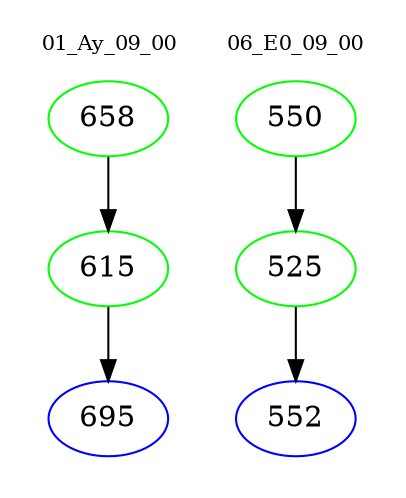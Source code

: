 digraph{
subgraph cluster_0 {
color = white
label = "01_Ay_09_00";
fontsize=10;
T0_658 [label="658", color="green"]
T0_658 -> T0_615 [color="black"]
T0_615 [label="615", color="green"]
T0_615 -> T0_695 [color="black"]
T0_695 [label="695", color="blue"]
}
subgraph cluster_1 {
color = white
label = "06_E0_09_00";
fontsize=10;
T1_550 [label="550", color="green"]
T1_550 -> T1_525 [color="black"]
T1_525 [label="525", color="green"]
T1_525 -> T1_552 [color="black"]
T1_552 [label="552", color="blue"]
}
}
